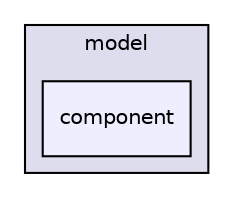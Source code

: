 digraph "src/header/model/component" {
  compound=true
  node [ fontsize="10", fontname="Helvetica"];
  edge [ labelfontsize="10", labelfontname="Helvetica"];
  subgraph clusterdir_9bb37123d0b16b72a6faa8ea1cd278f6 {
    graph [ bgcolor="#ddddee", pencolor="black", label="model" fontname="Helvetica", fontsize="10", URL="dir_9bb37123d0b16b72a6faa8ea1cd278f6.html"]
  dir_4319eaca3558815e88e24416d5b03017 [shape=box, label="component", style="filled", fillcolor="#eeeeff", pencolor="black", URL="dir_4319eaca3558815e88e24416d5b03017.html"];
  }
}
